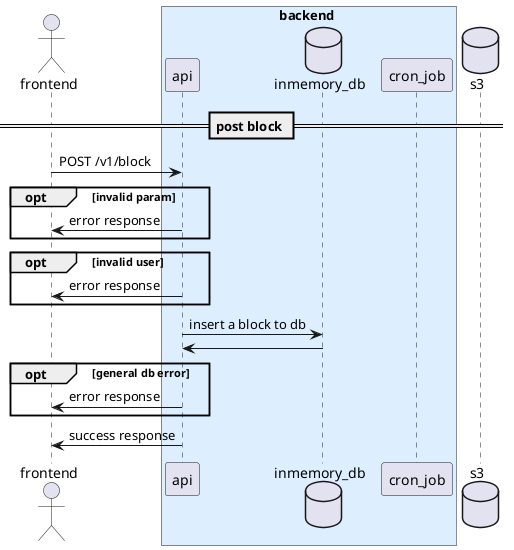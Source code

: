 @startuml

actor frontend as fe
box backend #ddeeff
participant api
database inmemory_db as db
participant cron_job as cron
end box
database s3 as s3

== post block ==

fe -> api: POST /v1/block

opt invalid param
  api -> fe: error response
end opt

opt invalid user
  api -> fe: error response
end opt

api -> db: insert a block to db
db -> api:

opt general db error
  api -> fe: error response
end opt

api -> fe: success response

@enduml
